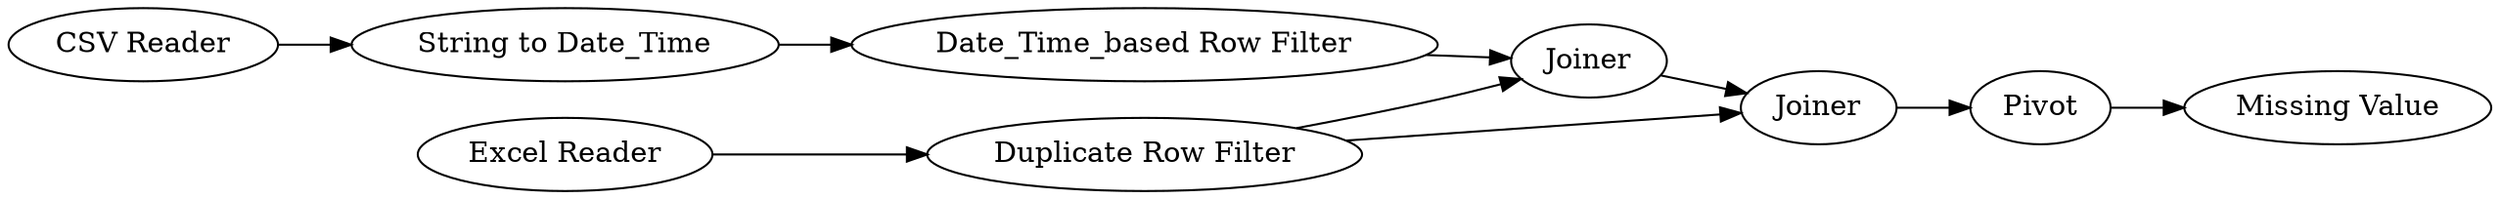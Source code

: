 digraph {
	1 [label="CSV Reader"]
	3 [label="Excel Reader"]
	5 [label="String to Date_Time"]
	8 [label="Date_Time_based Row Filter"]
	10 [label="Duplicate Row Filter"]
	14 [label="Missing Value"]
	17 [label=Joiner]
	18 [label=Joiner]
	22 [label=Pivot]
	1 -> 5
	3 -> 10
	5 -> 8
	8 -> 17
	10 -> 17
	10 -> 18
	17 -> 18
	18 -> 22
	22 -> 14
	rankdir=LR
}

